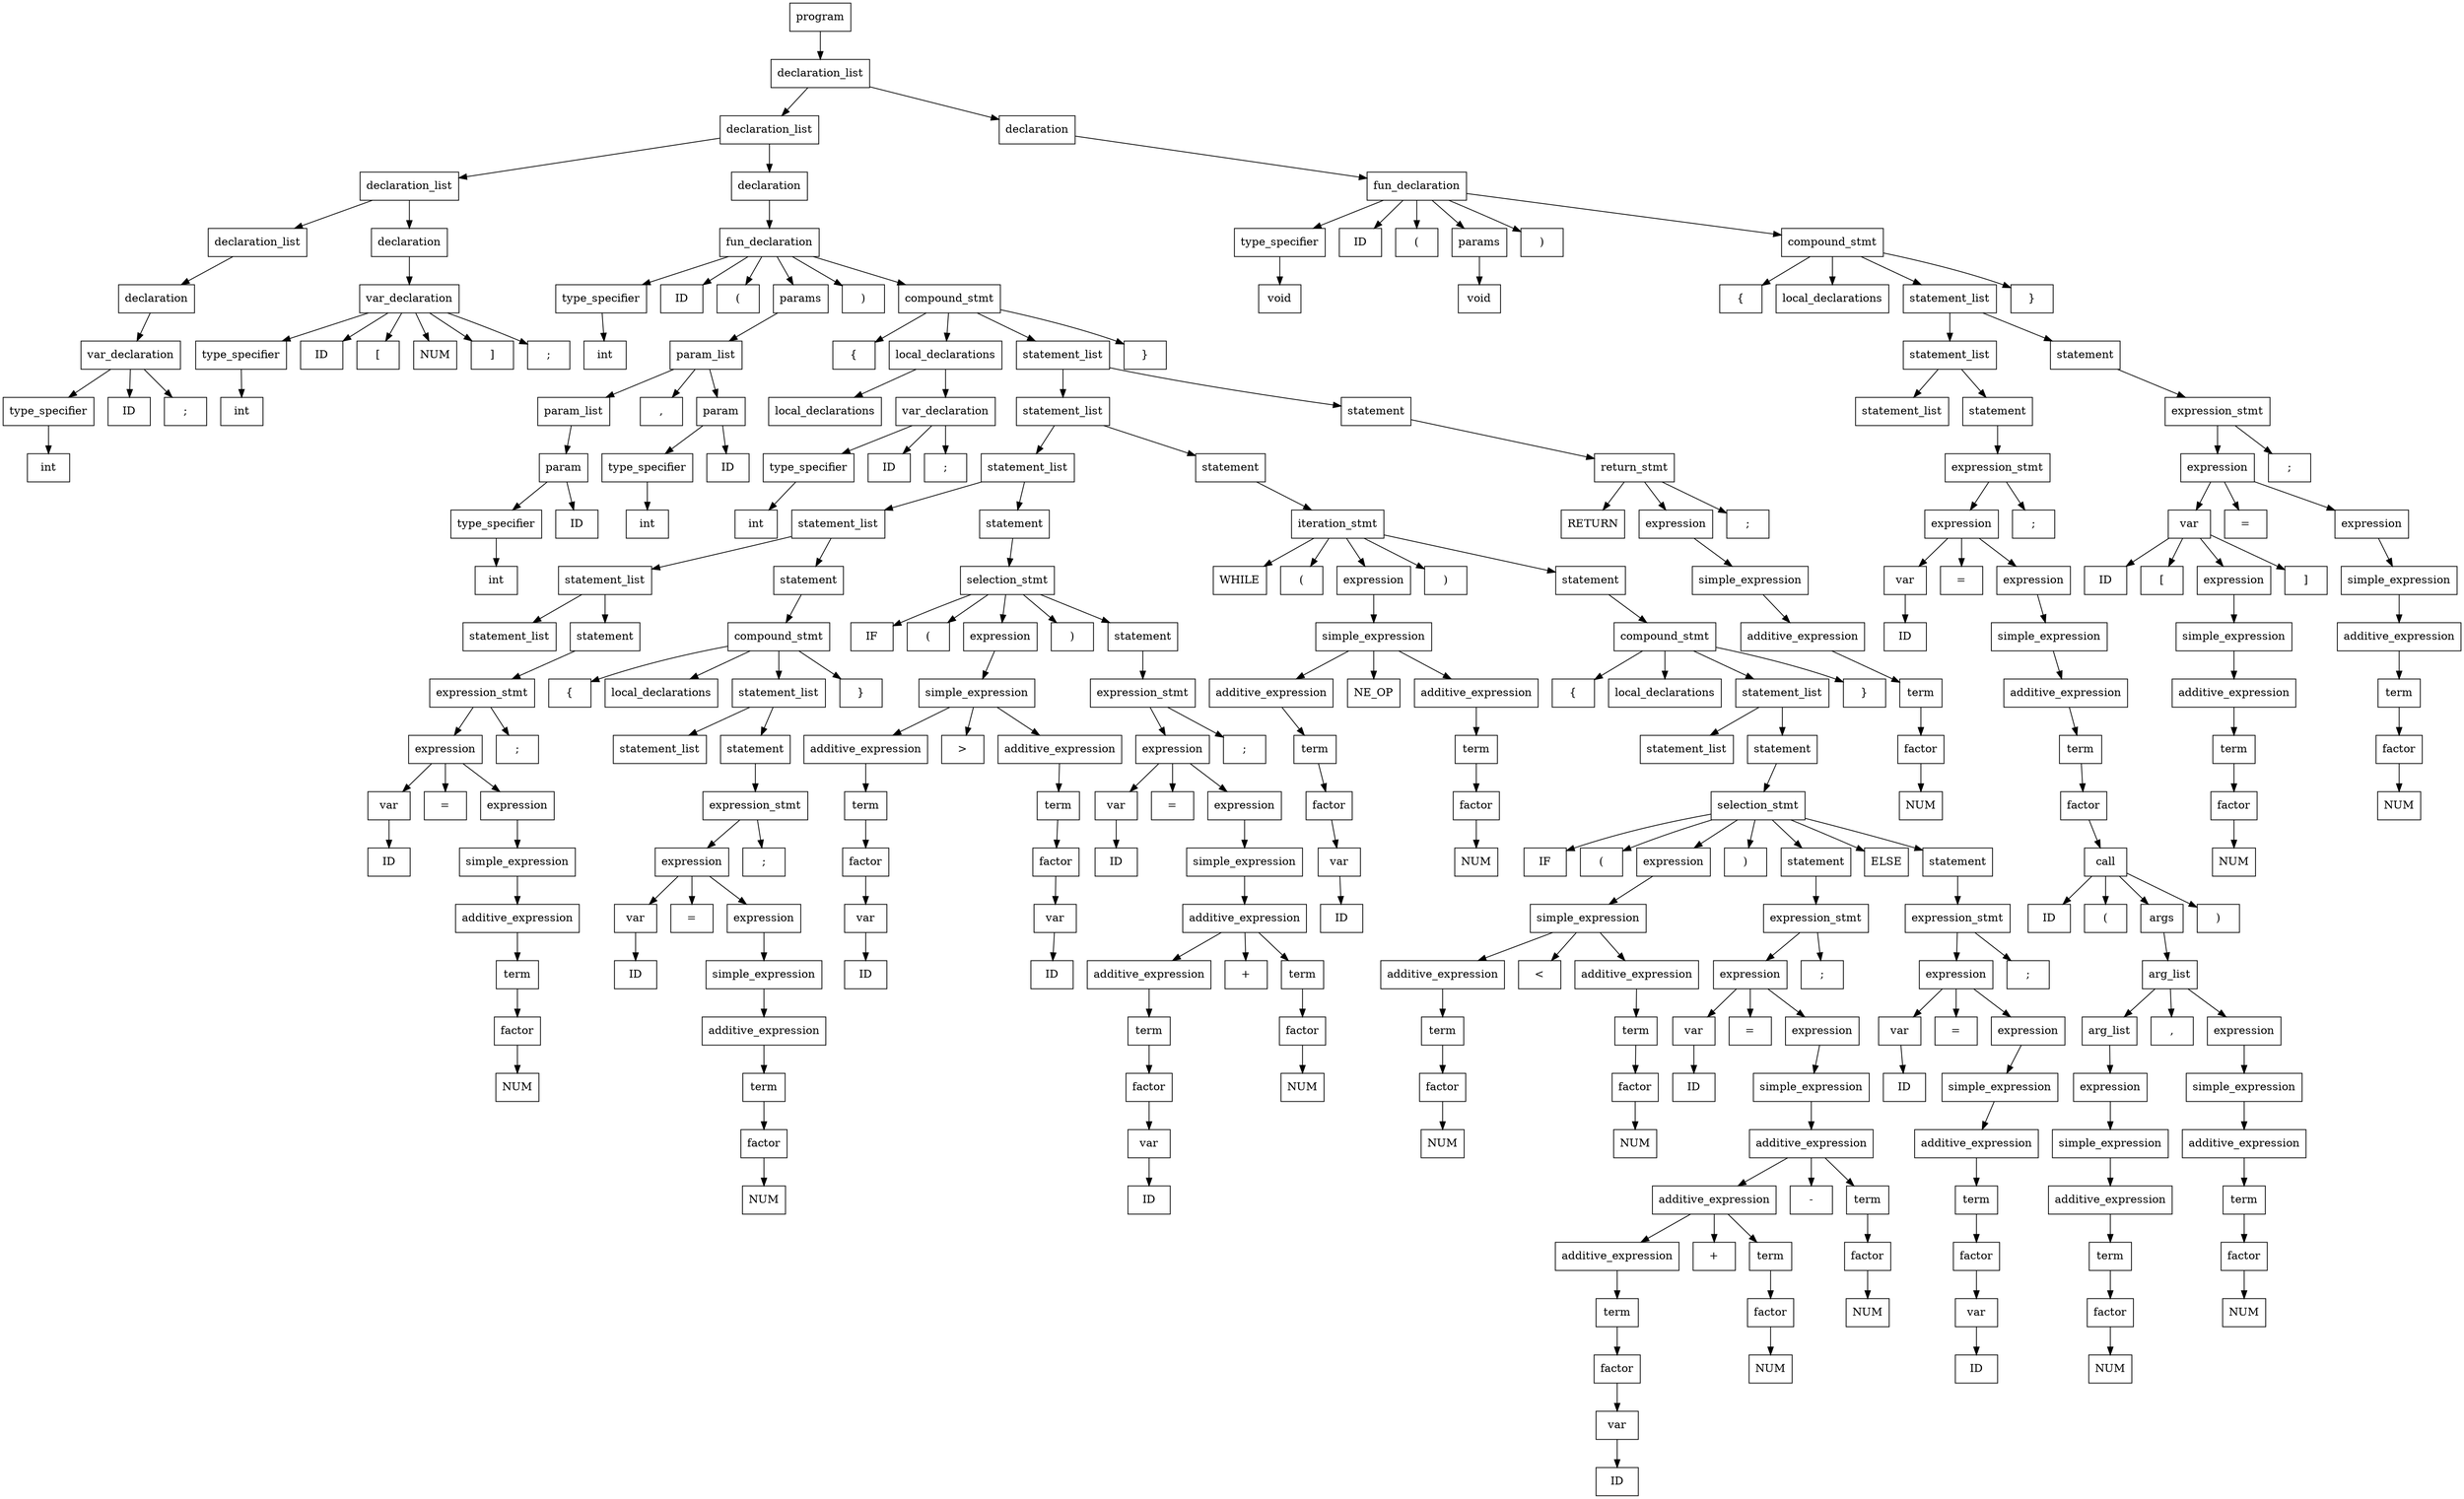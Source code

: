 digraph G {
node[shape=rect]
_0x5580b36d0730[label=program]
_0x5580b36d0730 -> _0x5580b36d06a0
_0x5580b36d06a0[label="declaration_list"]
_0x5580b36d06a0 -> _0x5580b36cea20
_0x5580b36cea20[label="declaration_list"]
_0x5580b36d06a0 -> _0x5580b36d0640
_0x5580b36d0640[label="declaration"]
_0x5580b36cea20 -> _0x5580b36c9b90
_0x5580b36c9b90[label="declaration_list"]
_0x5580b36cea20 -> _0x5580b36ce9c0
_0x5580b36ce9c0[label="declaration"]
_0x5580b36d0640 -> _0x5580b36d05e0
_0x5580b36d05e0[label="fun_declaration"]
_0x5580b36c9b90 -> _0x5580b36c97a0
_0x5580b36c97a0[label="declaration_list"]
_0x5580b36c9b90 -> _0x5580b36c9b30
_0x5580b36c9b30[label="declaration"]
_0x5580b36ce9c0 -> _0x5580b36ce960
_0x5580b36ce960[label="fun_declaration"]
_0x5580b36d05e0 -> _0x5580b36ceb10
_0x5580b36ceb10[label="type_specifier"]
_0x5580b36d05e0 -> _0x5580b36ceb70
_0x5580b36ceb70[label="ID"]
_0x5580b36d05e0 -> _0x5580b36cebd0
_0x5580b36cebd0[label="("]
_0x5580b36d05e0 -> _0x5580b36cecf0
_0x5580b36cecf0[label="params"]
_0x5580b36d05e0 -> _0x5580b36cec90
_0x5580b36cec90[label=")"]
_0x5580b36d05e0 -> _0x5580b36d0580
_0x5580b36d0580[label="compound_stmt"]
_0x5580b36c97a0 -> _0x5580b36c9720
_0x5580b36c9720[label="declaration"]
_0x5580b36c9b30 -> _0x5580b36c9ad0
_0x5580b36c9ad0[label="var_declaration"]
_0x5580b36ce960 -> _0x5580b36c9c80
_0x5580b36c9c80[label="type_specifier"]
_0x5580b36ce960 -> _0x5580b36c9ce0
_0x5580b36c9ce0[label="ID"]
_0x5580b36ce960 -> _0x5580b36c9d40
_0x5580b36c9d40[label="("]
_0x5580b36ce960 -> _0x5580b36ca220
_0x5580b36ca220[label="params"]
_0x5580b36ce960 -> _0x5580b36ca100
_0x5580b36ca100[label=")"]
_0x5580b36ce960 -> _0x5580b36ce900
_0x5580b36ce900[label="compound_stmt"]
_0x5580b36ceb10 -> _0x5580b36ceab0
_0x5580b36ceab0[label="void"]
_0x5580b36cecf0 -> _0x5580b36cec30
_0x5580b36cec30[label="void"]
_0x5580b36d0580 -> _0x5580b36ced50
_0x5580b36ced50[label="{"]
_0x5580b36d0580 -> _0x5580b36cedb0
_0x5580b36cedb0[label="local_declarations"]
_0x5580b36d0580 -> _0x5580b36d04c0
_0x5580b36d04c0[label="statement_list"]
_0x5580b36d0580 -> _0x5580b36d0520
_0x5580b36d0520[label="}"]
_0x5580b36c9720 -> _0x5580b36c96c0
_0x5580b36c96c0[label="var_declaration"]
_0x5580b36c9ad0 -> _0x5580b36c9890
_0x5580b36c9890[label="type_specifier"]
_0x5580b36c9ad0 -> _0x5580b36c98f0
_0x5580b36c98f0[label="ID"]
_0x5580b36c9ad0 -> _0x5580b36c9950
_0x5580b36c9950[label="["]
_0x5580b36c9ad0 -> _0x5580b36c99b0
_0x5580b36c99b0[label="NUM"]
_0x5580b36c9ad0 -> _0x5580b36c9a10
_0x5580b36c9a10[label="]"]
_0x5580b36c9ad0 -> _0x5580b36c9a70
_0x5580b36c9a70[label=";"]
_0x5580b36c9c80 -> _0x5580b36c9c20
_0x5580b36c9c20[label="int"]
_0x5580b36ca220 -> _0x5580b36ca1c0
_0x5580b36ca1c0[label="param_list"]
_0x5580b36ce900 -> _0x5580b36ca280
_0x5580b36ca280[label="{"]
_0x5580b36ce900 -> _0x5580b36ca550
_0x5580b36ca550[label="local_declarations"]
_0x5580b36ce900 -> _0x5580b36ce840
_0x5580b36ce840[label="statement_list"]
_0x5580b36ce900 -> _0x5580b36ce8a0
_0x5580b36ce8a0[label="}"]
_0x5580b36d04c0 -> _0x5580b36cfbc0
_0x5580b36cfbc0[label="statement_list"]
_0x5580b36d04c0 -> _0x5580b36d0460
_0x5580b36d0460[label="statement"]
_0x5580b36c96c0 -> _0x5580b36c95a0
_0x5580b36c95a0[label="type_specifier"]
_0x5580b36c96c0 -> _0x5580b36c9600
_0x5580b36c9600[label="ID"]
_0x5580b36c96c0 -> _0x5580b36c9660
_0x5580b36c9660[label=";"]
_0x5580b36c9890 -> _0x5580b36c9830
_0x5580b36c9830[label="int"]
_0x5580b36ca1c0 -> _0x5580b36c9f80
_0x5580b36c9f80[label="param_list"]
_0x5580b36ca1c0 -> _0x5580b36c9ec0
_0x5580b36c9ec0[label=","]
_0x5580b36ca1c0 -> _0x5580b36ca160
_0x5580b36ca160[label="param"]
_0x5580b36ca550 -> _0x5580b36ca2e0
_0x5580b36ca2e0[label="local_declarations"]
_0x5580b36ca550 -> _0x5580b36ca4f0
_0x5580b36ca4f0[label="var_declaration"]
_0x5580b36ce840 -> _0x5580b36ce3c0
_0x5580b36ce3c0[label="statement_list"]
_0x5580b36ce840 -> _0x5580b36ce7e0
_0x5580b36ce7e0[label="statement"]
_0x5580b36cfbc0 -> _0x5580b36ceea0
_0x5580b36ceea0[label="statement_list"]
_0x5580b36cfbc0 -> _0x5580b36cfb60
_0x5580b36cfb60[label="statement"]
_0x5580b36d0460 -> _0x5580b36d0400
_0x5580b36d0400[label="expression_stmt"]
_0x5580b36c95a0 -> _0x5580b36c9540
_0x5580b36c9540[label="int"]
_0x5580b36c9f80 -> _0x5580b36c9f20
_0x5580b36c9f20[label="param"]
_0x5580b36ca160 -> _0x5580b36ca040
_0x5580b36ca040[label="type_specifier"]
_0x5580b36ca160 -> _0x5580b36ca0a0
_0x5580b36ca0a0[label="ID"]
_0x5580b36ca4f0 -> _0x5580b36ca3d0
_0x5580b36ca3d0[label="type_specifier"]
_0x5580b36ca4f0 -> _0x5580b36ca430
_0x5580b36ca430[label="ID"]
_0x5580b36ca4f0 -> _0x5580b36ca490
_0x5580b36ca490[label=";"]
_0x5580b36ce3c0 -> _0x5580b36cc3b0
_0x5580b36cc3b0[label="statement_list"]
_0x5580b36ce3c0 -> _0x5580b36ce360
_0x5580b36ce360[label="statement"]
_0x5580b36ce7e0 -> _0x5580b36ce780
_0x5580b36ce780[label="return_stmt"]
_0x5580b36cfb60 -> _0x5580b36cfb00
_0x5580b36cfb00[label="expression_stmt"]
_0x5580b36d0400 -> _0x5580b36d03a0
_0x5580b36d03a0[label="expression"]
_0x5580b36d0400 -> _0x5580b36d01c0
_0x5580b36d01c0[label=";"]
_0x5580b36c9f20 -> _0x5580b36c9e00
_0x5580b36c9e00[label="type_specifier"]
_0x5580b36c9f20 -> _0x5580b36c9e60
_0x5580b36c9e60[label="ID"]
_0x5580b36ca040 -> _0x5580b36c9fe0
_0x5580b36c9fe0[label="int"]
_0x5580b36ca3d0 -> _0x5580b36ca370
_0x5580b36ca370[label="int"]
_0x5580b36cc3b0 -> _0x5580b36cb3f0
_0x5580b36cb3f0[label="statement_list"]
_0x5580b36cc3b0 -> _0x5580b36cc350
_0x5580b36cc350[label="statement"]
_0x5580b36ce360 -> _0x5580b36ce300
_0x5580b36ce300[label="iteration_stmt"]
_0x5580b36ce780 -> _0x5580b36ce420
_0x5580b36ce420[label="RETURN"]
_0x5580b36ce780 -> _0x5580b36ce720
_0x5580b36ce720[label="expression"]
_0x5580b36ce780 -> _0x5580b36ce5a0
_0x5580b36ce5a0[label=";"]
_0x5580b36cfb00 -> _0x5580b36cfaa0
_0x5580b36cfaa0[label="expression"]
_0x5580b36cfb00 -> _0x5580b36cf8c0
_0x5580b36cf8c0[label=";"]
_0x5580b36d03a0 -> _0x5580b36cffe0
_0x5580b36cffe0[label="var"]
_0x5580b36d03a0 -> _0x5580b36d0040
_0x5580b36d0040[label="="]
_0x5580b36d03a0 -> _0x5580b36d0340
_0x5580b36d0340[label="expression"]
_0x5580b36c9e00 -> _0x5580b36c9da0
_0x5580b36c9da0[label="int"]
_0x5580b36cb3f0 -> _0x5580b36cab80
_0x5580b36cab80[label="statement_list"]
_0x5580b36cb3f0 -> _0x5580b36cb390
_0x5580b36cb390[label="statement"]
_0x5580b36cc350 -> _0x5580b36cc2f0
_0x5580b36cc2f0[label="selection_stmt"]
_0x5580b36ce300 -> _0x5580b36cc290
_0x5580b36cc290[label="WHILE"]
_0x5580b36ce300 -> _0x5580b36cc410
_0x5580b36cc410[label="("]
_0x5580b36ce300 -> _0x5580b36cc980
_0x5580b36cc980[label="expression"]
_0x5580b36ce300 -> _0x5580b36cc800
_0x5580b36cc800[label=")"]
_0x5580b36ce300 -> _0x5580b36ce2a0
_0x5580b36ce2a0[label="statement"]
_0x5580b36ce720 -> _0x5580b36ce690
_0x5580b36ce690[label="simple_expression"]
_0x5580b36cfaa0 -> _0x5580b36cef60
_0x5580b36cef60[label="var"]
_0x5580b36cfaa0 -> _0x5580b36cef00
_0x5580b36cef00[label="="]
_0x5580b36cfaa0 -> _0x5580b36cfa40
_0x5580b36cfa40[label="expression"]
_0x5580b36cffe0 -> _0x5580b36cfc20
_0x5580b36cfc20[label="ID"]
_0x5580b36cffe0 -> _0x5580b36cfc80
_0x5580b36cfc80[label="["]
_0x5580b36cffe0 -> _0x5580b36cff80
_0x5580b36cff80[label="expression"]
_0x5580b36cffe0 -> _0x5580b36cfe00
_0x5580b36cfe00[label="]"]
_0x5580b36d0340 -> _0x5580b36d02b0
_0x5580b36d02b0[label="simple_expression"]
_0x5580b36cab80 -> _0x5580b36ca640
_0x5580b36ca640[label="statement_list"]
_0x5580b36cab80 -> _0x5580b36cab20
_0x5580b36cab20[label="statement"]
_0x5580b36cb390 -> _0x5580b36cb330
_0x5580b36cb330[label="compound_stmt"]
_0x5580b36cc2f0 -> _0x5580b36cb450
_0x5580b36cb450[label="IF"]
_0x5580b36cc2f0 -> _0x5580b36cb4b0
_0x5580b36cb4b0[label="("]
_0x5580b36cc2f0 -> _0x5580b36cba80
_0x5580b36cba80[label="expression"]
_0x5580b36cc2f0 -> _0x5580b36cb7e0
_0x5580b36cb7e0[label=")"]
_0x5580b36cc2f0 -> _0x5580b36cc230
_0x5580b36cc230[label="statement"]
_0x5580b36cc980 -> _0x5580b36cc8f0
_0x5580b36cc8f0[label="simple_expression"]
_0x5580b36ce2a0 -> _0x5580b36ce240
_0x5580b36ce240[label="compound_stmt"]
_0x5580b36ce690 -> _0x5580b36ce600
_0x5580b36ce600[label="additive_expression"]
_0x5580b36cef60 -> _0x5580b36cee40
_0x5580b36cee40[label="ID"]
_0x5580b36cfa40 -> _0x5580b36cf9b0
_0x5580b36cf9b0[label="simple_expression"]
_0x5580b36cff80 -> _0x5580b36cfef0
_0x5580b36cfef0[label="simple_expression"]
_0x5580b36d02b0 -> _0x5580b36d0220
_0x5580b36d0220[label="additive_expression"]
_0x5580b36cab20 -> _0x5580b36caac0
_0x5580b36caac0[label="expression_stmt"]
_0x5580b36cb330 -> _0x5580b36cabe0
_0x5580b36cabe0[label="{"]
_0x5580b36cb330 -> _0x5580b36cac40
_0x5580b36cac40[label="local_declarations"]
_0x5580b36cb330 -> _0x5580b36cb270
_0x5580b36cb270[label="statement_list"]
_0x5580b36cb330 -> _0x5580b36cb2d0
_0x5580b36cb2d0[label="}"]
_0x5580b36cba80 -> _0x5580b36cb9f0
_0x5580b36cb9f0[label="simple_expression"]
_0x5580b36cc230 -> _0x5580b36cc1d0
_0x5580b36cc1d0[label="expression_stmt"]
_0x5580b36cc8f0 -> _0x5580b36cc650
_0x5580b36cc650[label="additive_expression"]
_0x5580b36cc8f0 -> _0x5580b36cc4d0
_0x5580b36cc4d0[label="NE_OP"]
_0x5580b36cc8f0 -> _0x5580b36cc860
_0x5580b36cc860[label="additive_expression"]
_0x5580b36ce240 -> _0x5580b36cc9e0
_0x5580b36cc9e0[label="{"]
_0x5580b36ce240 -> _0x5580b36cca40
_0x5580b36cca40[label="local_declarations"]
_0x5580b36ce240 -> _0x5580b36ce180
_0x5580b36ce180[label="statement_list"]
_0x5580b36ce240 -> _0x5580b36ce1e0
_0x5580b36ce1e0[label="}"]
_0x5580b36ce600 -> _0x5580b36ce540
_0x5580b36ce540[label="term"]
_0x5580b36cf9b0 -> _0x5580b36cf920
_0x5580b36cf920[label="additive_expression"]
_0x5580b36cfef0 -> _0x5580b36cfe60
_0x5580b36cfe60[label="additive_expression"]
_0x5580b36d0220 -> _0x5580b36d0160
_0x5580b36d0160[label="term"]
_0x5580b36caac0 -> _0x5580b36caa60
_0x5580b36caa60[label="expression"]
_0x5580b36caac0 -> _0x5580b36ca880
_0x5580b36ca880[label=";"]
_0x5580b36cb270 -> _0x5580b36cad30
_0x5580b36cad30[label="statement_list"]
_0x5580b36cb270 -> _0x5580b36cb210
_0x5580b36cb210[label="statement"]
_0x5580b36cb9f0 -> _0x5580b36cb6f0
_0x5580b36cb6f0[label="additive_expression"]
_0x5580b36cb9f0 -> _0x5580b36cb570
_0x5580b36cb570[label=">"]
_0x5580b36cb9f0 -> _0x5580b36cb960
_0x5580b36cb960[label="additive_expression"]
_0x5580b36cc1d0 -> _0x5580b36cc170
_0x5580b36cc170[label="expression"]
_0x5580b36cc1d0 -> _0x5580b36cbf90
_0x5580b36cbf90[label=";"]
_0x5580b36cc650 -> _0x5580b36cc5f0
_0x5580b36cc5f0[label="term"]
_0x5580b36cc860 -> _0x5580b36cc7a0
_0x5580b36cc7a0[label="term"]
_0x5580b36ce180 -> _0x5580b36ccb30
_0x5580b36ccb30[label="statement_list"]
_0x5580b36ce180 -> _0x5580b36ce120
_0x5580b36ce120[label="statement"]
_0x5580b36ce540 -> _0x5580b36ce4e0
_0x5580b36ce4e0[label="factor"]
_0x5580b36cf920 -> _0x5580b36cf860
_0x5580b36cf860[label="term"]
_0x5580b36cfe60 -> _0x5580b36cfda0
_0x5580b36cfda0[label="term"]
_0x5580b36d0160 -> _0x5580b36d0100
_0x5580b36d0100[label="factor"]
_0x5580b36caa60 -> _0x5580b36ca700
_0x5580b36ca700[label="var"]
_0x5580b36caa60 -> _0x5580b36ca6a0
_0x5580b36ca6a0[label="="]
_0x5580b36caa60 -> _0x5580b36caa00
_0x5580b36caa00[label="expression"]
_0x5580b36cb210 -> _0x5580b36cb1b0
_0x5580b36cb1b0[label="expression_stmt"]
_0x5580b36cb6f0 -> _0x5580b36cb690
_0x5580b36cb690[label="term"]
_0x5580b36cb960 -> _0x5580b36cb900
_0x5580b36cb900[label="term"]
_0x5580b36cc170 -> _0x5580b36cbba0
_0x5580b36cbba0[label="var"]
_0x5580b36cc170 -> _0x5580b36cbb40
_0x5580b36cbb40[label="="]
_0x5580b36cc170 -> _0x5580b36cc110
_0x5580b36cc110[label="expression"]
_0x5580b36cc5f0 -> _0x5580b36cc590
_0x5580b36cc590[label="factor"]
_0x5580b36cc7a0 -> _0x5580b36cc740
_0x5580b36cc740[label="factor"]
_0x5580b36ce120 -> _0x5580b36ce0c0
_0x5580b36ce0c0[label="selection_stmt"]
_0x5580b36ce4e0 -> _0x5580b36ce480
_0x5580b36ce480[label="NUM"]
_0x5580b36cf860 -> _0x5580b36cf800
_0x5580b36cf800[label="factor"]
_0x5580b36cfda0 -> _0x5580b36cfd40
_0x5580b36cfd40[label="factor"]
_0x5580b36d0100 -> _0x5580b36d00a0
_0x5580b36d00a0[label="NUM"]
_0x5580b36ca700 -> _0x5580b36ca5e0
_0x5580b36ca5e0[label="ID"]
_0x5580b36caa00 -> _0x5580b36ca970
_0x5580b36ca970[label="simple_expression"]
_0x5580b36cb1b0 -> _0x5580b36cb150
_0x5580b36cb150[label="expression"]
_0x5580b36cb1b0 -> _0x5580b36caf70
_0x5580b36caf70[label=";"]
_0x5580b36cb690 -> _0x5580b36cb630
_0x5580b36cb630[label="factor"]
_0x5580b36cb900 -> _0x5580b36cb8a0
_0x5580b36cb8a0[label="factor"]
_0x5580b36cbba0 -> _0x5580b36cbae0
_0x5580b36cbae0[label="ID"]
_0x5580b36cc110 -> _0x5580b36cc080
_0x5580b36cc080[label="simple_expression"]
_0x5580b36cc590 -> _0x5580b36cc530
_0x5580b36cc530[label="var"]
_0x5580b36cc740 -> _0x5580b36cc6e0
_0x5580b36cc6e0[label="NUM"]
_0x5580b36ce0c0 -> _0x5580b36ccad0
_0x5580b36ccad0[label="IF"]
_0x5580b36ce0c0 -> _0x5580b36ccb90
_0x5580b36ccb90[label="("]
_0x5580b36ce0c0 -> _0x5580b36cd0a0
_0x5580b36cd0a0[label="expression"]
_0x5580b36ce0c0 -> _0x5580b36ccf20
_0x5580b36ccf20[label=")"]
_0x5580b36ce0c0 -> _0x5580b36cda60
_0x5580b36cda60[label="statement"]
_0x5580b36ce0c0 -> _0x5580b36cdac0
_0x5580b36cdac0[label="ELSE"]
_0x5580b36ce0c0 -> _0x5580b36ce060
_0x5580b36ce060[label="statement"]
_0x5580b36cf800 -> _0x5580b36cf7a0
_0x5580b36cf7a0[label="call"]
_0x5580b36cfd40 -> _0x5580b36cfce0
_0x5580b36cfce0[label="NUM"]
_0x5580b36ca970 -> _0x5580b36ca8e0
_0x5580b36ca8e0[label="additive_expression"]
_0x5580b36cb150 -> _0x5580b36cadf0
_0x5580b36cadf0[label="var"]
_0x5580b36cb150 -> _0x5580b36cad90
_0x5580b36cad90[label="="]
_0x5580b36cb150 -> _0x5580b36cb0f0
_0x5580b36cb0f0[label="expression"]
_0x5580b36cb630 -> _0x5580b36cb5d0
_0x5580b36cb5d0[label="var"]
_0x5580b36cb8a0 -> _0x5580b36cb840
_0x5580b36cb840[label="var"]
_0x5580b36cc080 -> _0x5580b36cbff0
_0x5580b36cbff0[label="additive_expression"]
_0x5580b36cc530 -> _0x5580b36cc470
_0x5580b36cc470[label="ID"]
_0x5580b36cd0a0 -> _0x5580b36cd010
_0x5580b36cd010[label="simple_expression"]
_0x5580b36cda60 -> _0x5580b36cda00
_0x5580b36cda00[label="expression_stmt"]
_0x5580b36ce060 -> _0x5580b36ce000
_0x5580b36ce000[label="expression_stmt"]
_0x5580b36cf7a0 -> _0x5580b36cefc0
_0x5580b36cefc0[label="ID"]
_0x5580b36cf7a0 -> _0x5580b36cf020
_0x5580b36cf020[label="("]
_0x5580b36cf7a0 -> _0x5580b36cf740
_0x5580b36cf740[label="args"]
_0x5580b36cf7a0 -> _0x5580b36cf500
_0x5580b36cf500[label=")"]
_0x5580b36ca8e0 -> _0x5580b36ca820
_0x5580b36ca820[label="term"]
_0x5580b36cadf0 -> _0x5580b36cacd0
_0x5580b36cacd0[label="ID"]
_0x5580b36cb0f0 -> _0x5580b36cb060
_0x5580b36cb060[label="simple_expression"]
_0x5580b36cb5d0 -> _0x5580b36cb510
_0x5580b36cb510[label="ID"]
_0x5580b36cb840 -> _0x5580b36cb780
_0x5580b36cb780[label="ID"]
_0x5580b36cbff0 -> _0x5580b36cbde0
_0x5580b36cbde0[label="additive_expression"]
_0x5580b36cbff0 -> _0x5580b36cbc60
_0x5580b36cbc60[label="+"]
_0x5580b36cbff0 -> _0x5580b36cbf30
_0x5580b36cbf30[label="term"]
_0x5580b36cd010 -> _0x5580b36ccd70
_0x5580b36ccd70[label="additive_expression"]
_0x5580b36cd010 -> _0x5580b36ccd10
_0x5580b36ccd10[label="<"]
_0x5580b36cd010 -> _0x5580b36ccf80
_0x5580b36ccf80[label="additive_expression"]
_0x5580b36cda00 -> _0x5580b36cd9a0
_0x5580b36cd9a0[label="expression"]
_0x5580b36cda00 -> _0x5580b36cd7c0
_0x5580b36cd7c0[label=";"]
_0x5580b36ce000 -> _0x5580b36cdfa0
_0x5580b36cdfa0[label="expression"]
_0x5580b36ce000 -> _0x5580b36cdca0
_0x5580b36cdca0[label=";"]
_0x5580b36cf740 -> _0x5580b36cf6e0
_0x5580b36cf6e0[label="arg_list"]
_0x5580b36ca820 -> _0x5580b36ca7c0
_0x5580b36ca7c0[label="factor"]
_0x5580b36cb060 -> _0x5580b36cafd0
_0x5580b36cafd0[label="additive_expression"]
_0x5580b36cbde0 -> _0x5580b36cbd80
_0x5580b36cbd80[label="term"]
_0x5580b36cbf30 -> _0x5580b36cbed0
_0x5580b36cbed0[label="factor"]
_0x5580b36ccd70 -> _0x5580b36cccb0
_0x5580b36cccb0[label="term"]
_0x5580b36ccf80 -> _0x5580b36ccec0
_0x5580b36ccec0[label="term"]
_0x5580b36cd9a0 -> _0x5580b36cd1c0
_0x5580b36cd1c0[label="var"]
_0x5580b36cd9a0 -> _0x5580b36cd160
_0x5580b36cd160[label="="]
_0x5580b36cd9a0 -> _0x5580b36cd940
_0x5580b36cd940[label="expression"]
_0x5580b36cdfa0 -> _0x5580b36cdbe0
_0x5580b36cdbe0[label="var"]
_0x5580b36cdfa0 -> _0x5580b36cdb80
_0x5580b36cdb80[label="="]
_0x5580b36cdfa0 -> _0x5580b36cdf40
_0x5580b36cdf40[label="expression"]
_0x5580b36cf6e0 -> _0x5580b36cf380
_0x5580b36cf380[label="arg_list"]
_0x5580b36cf6e0 -> _0x5580b36cf1a0
_0x5580b36cf1a0[label=","]
_0x5580b36cf6e0 -> _0x5580b36cf680
_0x5580b36cf680[label="expression"]
_0x5580b36ca7c0 -> _0x5580b36ca760
_0x5580b36ca760[label="NUM"]
_0x5580b36cafd0 -> _0x5580b36caf10
_0x5580b36caf10[label="term"]
_0x5580b36cbd80 -> _0x5580b36cbd20
_0x5580b36cbd20[label="factor"]
_0x5580b36cbed0 -> _0x5580b36cbe70
_0x5580b36cbe70[label="NUM"]
_0x5580b36cccb0 -> _0x5580b36ccc50
_0x5580b36ccc50[label="factor"]
_0x5580b36ccec0 -> _0x5580b36cce60
_0x5580b36cce60[label="factor"]
_0x5580b36cd1c0 -> _0x5580b36cd100
_0x5580b36cd100[label="ID"]
_0x5580b36cd940 -> _0x5580b36cd8b0
_0x5580b36cd8b0[label="simple_expression"]
_0x5580b36cdbe0 -> _0x5580b36cdb20
_0x5580b36cdb20[label="ID"]
_0x5580b36cdf40 -> _0x5580b36cdeb0
_0x5580b36cdeb0[label="simple_expression"]
_0x5580b36cf380 -> _0x5580b36cf320
_0x5580b36cf320[label="expression"]
_0x5580b36cf680 -> _0x5580b36cf5f0
_0x5580b36cf5f0[label="simple_expression"]
_0x5580b36caf10 -> _0x5580b36caeb0
_0x5580b36caeb0[label="factor"]
_0x5580b36cbd20 -> _0x5580b36cbcc0
_0x5580b36cbcc0[label="var"]
_0x5580b36ccc50 -> _0x5580b36ccbf0
_0x5580b36ccbf0[label="NUM"]
_0x5580b36cce60 -> _0x5580b36cce00
_0x5580b36cce00[label="NUM"]
_0x5580b36cd8b0 -> _0x5580b36cd820
_0x5580b36cd820[label="additive_expression"]
_0x5580b36cdeb0 -> _0x5580b36cde20
_0x5580b36cde20[label="additive_expression"]
_0x5580b36cf320 -> _0x5580b36cf290
_0x5580b36cf290[label="simple_expression"]
_0x5580b36cf5f0 -> _0x5580b36cf560
_0x5580b36cf560[label="additive_expression"]
_0x5580b36caeb0 -> _0x5580b36cae50
_0x5580b36cae50[label="NUM"]
_0x5580b36cbcc0 -> _0x5580b36cbc00
_0x5580b36cbc00[label="ID"]
_0x5580b36cd820 -> _0x5580b36cd610
_0x5580b36cd610[label="additive_expression"]
_0x5580b36cd820 -> _0x5580b36cd5b0
_0x5580b36cd5b0[label="-"]
_0x5580b36cd820 -> _0x5580b36cd760
_0x5580b36cd760[label="term"]
_0x5580b36cde20 -> _0x5580b36cddc0
_0x5580b36cddc0[label="term"]
_0x5580b36cf290 -> _0x5580b36cf200
_0x5580b36cf200[label="additive_expression"]
_0x5580b36cf560 -> _0x5580b36cf4a0
_0x5580b36cf4a0[label="term"]
_0x5580b36cd610 -> _0x5580b36cd400
_0x5580b36cd400[label="additive_expression"]
_0x5580b36cd610 -> _0x5580b36cd280
_0x5580b36cd280[label="+"]
_0x5580b36cd610 -> _0x5580b36cd550
_0x5580b36cd550[label="term"]
_0x5580b36cd760 -> _0x5580b36cd700
_0x5580b36cd700[label="factor"]
_0x5580b36cddc0 -> _0x5580b36cdd60
_0x5580b36cdd60[label="factor"]
_0x5580b36cf200 -> _0x5580b36cf140
_0x5580b36cf140[label="term"]
_0x5580b36cf4a0 -> _0x5580b36cf440
_0x5580b36cf440[label="factor"]
_0x5580b36cd400 -> _0x5580b36cd3a0
_0x5580b36cd3a0[label="term"]
_0x5580b36cd550 -> _0x5580b36cd4f0
_0x5580b36cd4f0[label="factor"]
_0x5580b36cd700 -> _0x5580b36cd6a0
_0x5580b36cd6a0[label="NUM"]
_0x5580b36cdd60 -> _0x5580b36cdd00
_0x5580b36cdd00[label="var"]
_0x5580b36cf140 -> _0x5580b36cf0e0
_0x5580b36cf0e0[label="factor"]
_0x5580b36cf440 -> _0x5580b36cf3e0
_0x5580b36cf3e0[label="NUM"]
_0x5580b36cd3a0 -> _0x5580b36cd340
_0x5580b36cd340[label="factor"]
_0x5580b36cd4f0 -> _0x5580b36cd490
_0x5580b36cd490[label="NUM"]
_0x5580b36cdd00 -> _0x5580b36cdc40
_0x5580b36cdc40[label="ID"]
_0x5580b36cf0e0 -> _0x5580b36cf080
_0x5580b36cf080[label="NUM"]
_0x5580b36cd340 -> _0x5580b36cd2e0
_0x5580b36cd2e0[label="var"]
_0x5580b36cd2e0 -> _0x5580b36cd220
_0x5580b36cd220[label="ID"]
}